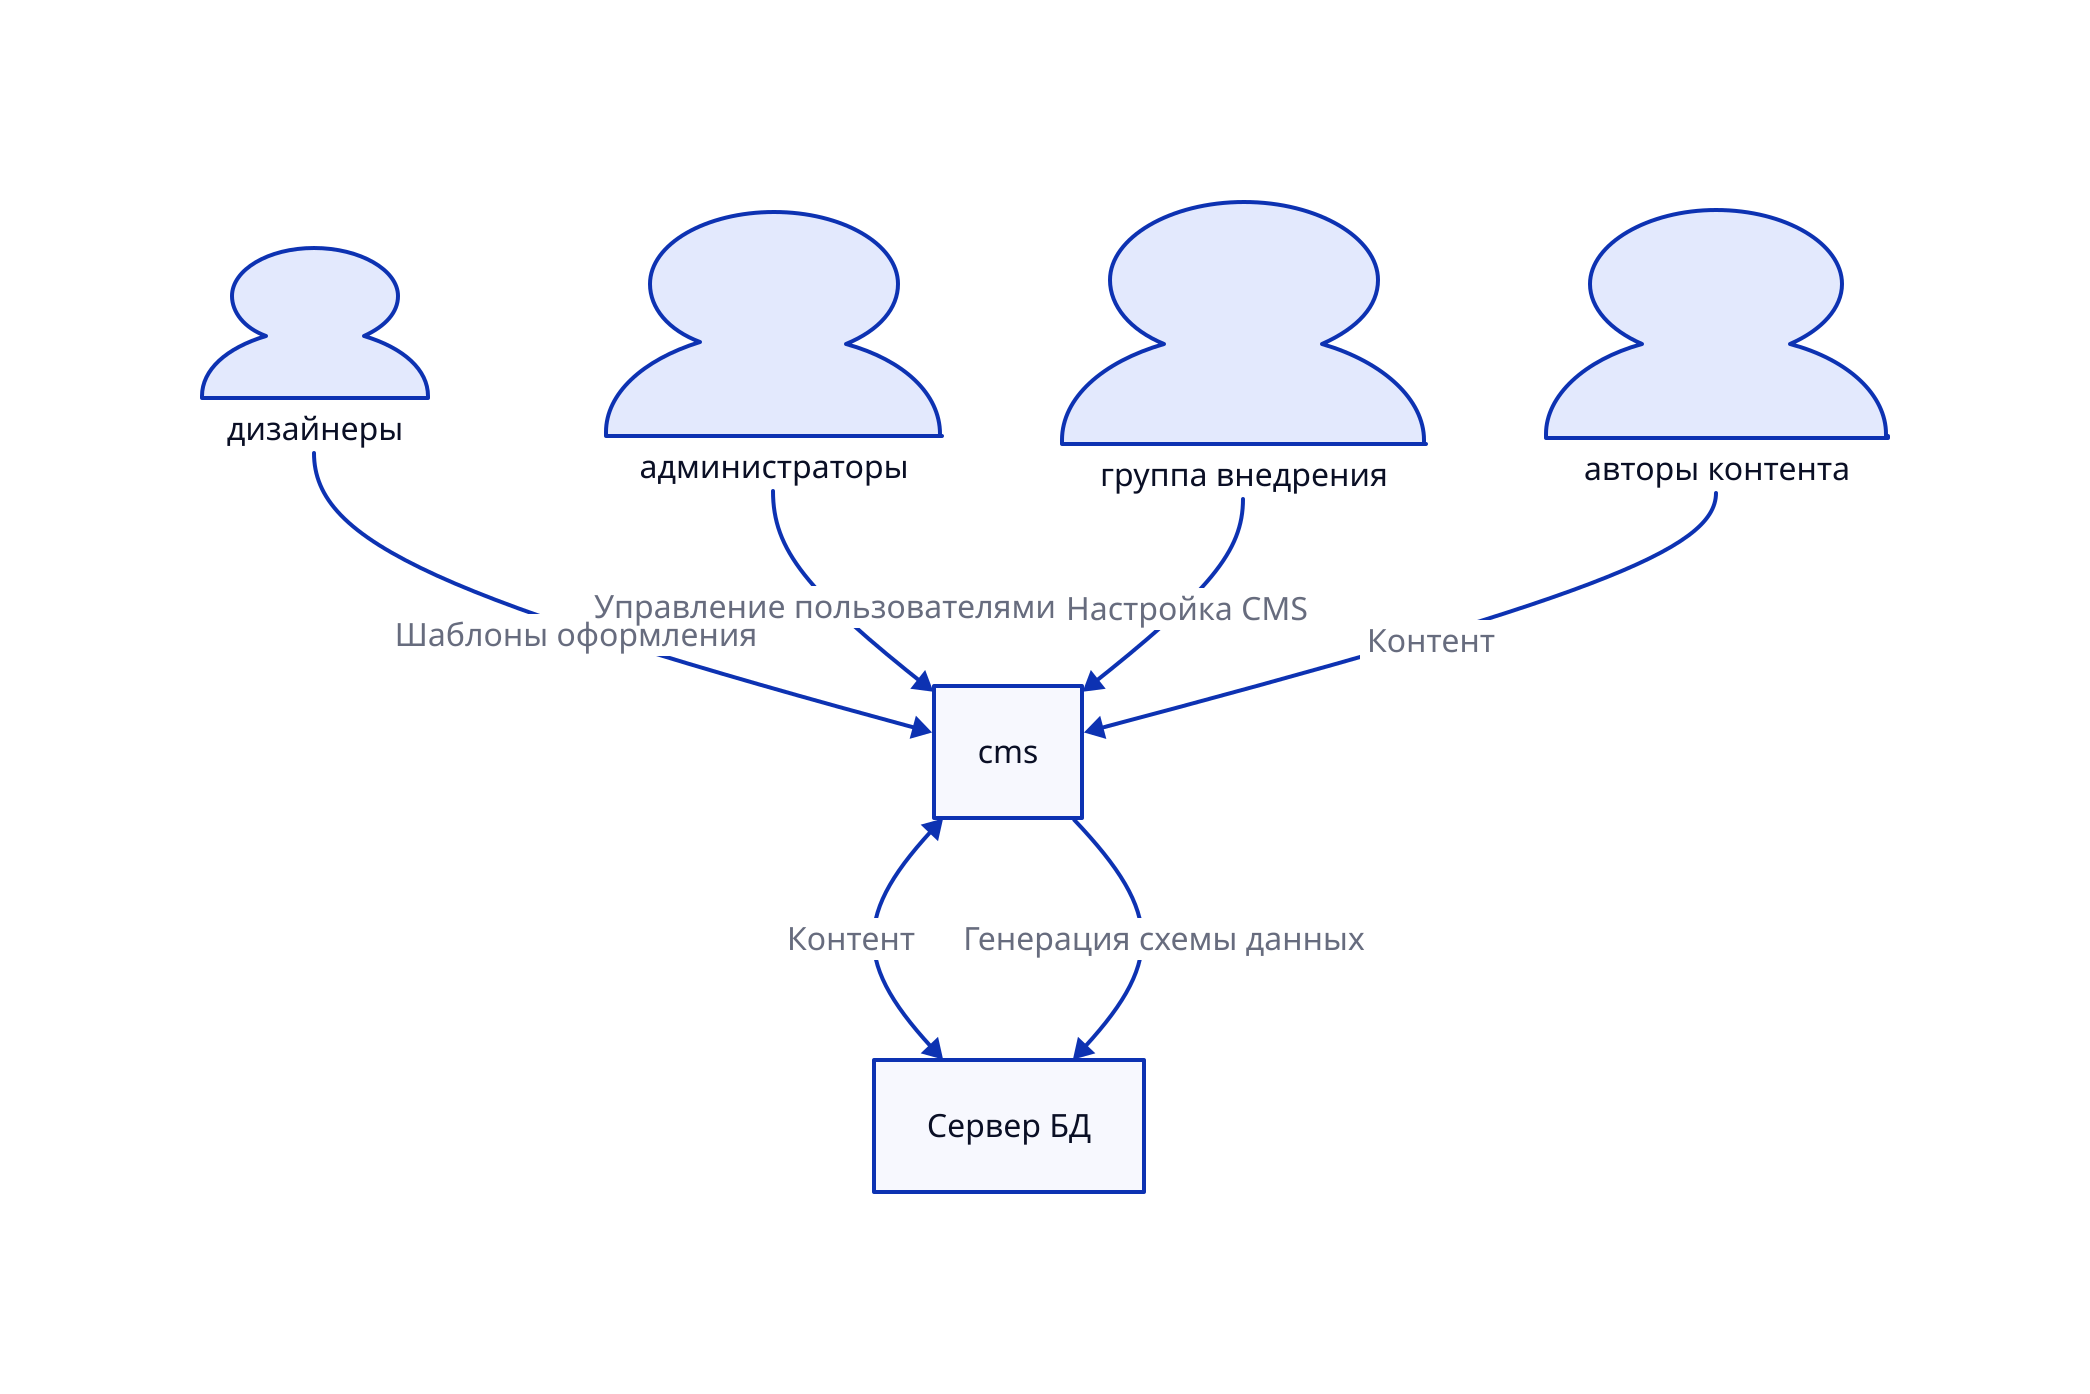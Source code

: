 дизайнеры: {
  shape:person
}
администраторы: {
  shape:person
}
группа внедрения: {
  shape:person
}
авторы контента: {
  shape:person
}

дизайнеры			-> cms: Шаблоны оформления
администраторы		-> cms: Управление пользователями
группа внедрения	-> cms: Настройка CMS
авторы контента	-> cms: Контент

cms <-> Сервер БД: Контент	
cms -> Сервер БД: Генерация схемы данных	

